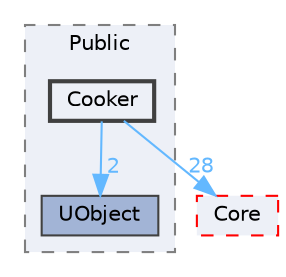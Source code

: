 digraph "Cooker"
{
 // INTERACTIVE_SVG=YES
 // LATEX_PDF_SIZE
  bgcolor="transparent";
  edge [fontname=Helvetica,fontsize=10,labelfontname=Helvetica,labelfontsize=10];
  node [fontname=Helvetica,fontsize=10,shape=box,height=0.2,width=0.4];
  compound=true
  subgraph clusterdir_d202bf4e5fb27d15ff316e07c12c4ca6 {
    graph [ bgcolor="#edf0f7", pencolor="grey50", label="Public", fontname=Helvetica,fontsize=10 style="filled,dashed", URL="dir_d202bf4e5fb27d15ff316e07c12c4ca6.html",tooltip=""]
  dir_ec27b519b3809192a49df3b925bdab7c [label="UObject", fillcolor="#a2b4d6", color="grey25", style="filled", URL="dir_ec27b519b3809192a49df3b925bdab7c.html",tooltip=""];
  dir_171b112878ab4d39ca19f069f754aca2 [label="Cooker", fillcolor="#edf0f7", color="grey25", style="filled,bold", URL="dir_171b112878ab4d39ca19f069f754aca2.html",tooltip=""];
  }
  dir_0e6cddcc9caa1238c7f3774224afaa45 [label="Core", fillcolor="#edf0f7", color="red", style="filled,dashed", URL="dir_0e6cddcc9caa1238c7f3774224afaa45.html",tooltip=""];
  dir_171b112878ab4d39ca19f069f754aca2->dir_0e6cddcc9caa1238c7f3774224afaa45 [headlabel="28", labeldistance=1.5 headhref="dir_000264_000266.html" href="dir_000264_000266.html" color="steelblue1" fontcolor="steelblue1"];
  dir_171b112878ab4d39ca19f069f754aca2->dir_ec27b519b3809192a49df3b925bdab7c [headlabel="2", labeldistance=1.5 headhref="dir_000264_001229.html" href="dir_000264_001229.html" color="steelblue1" fontcolor="steelblue1"];
}
